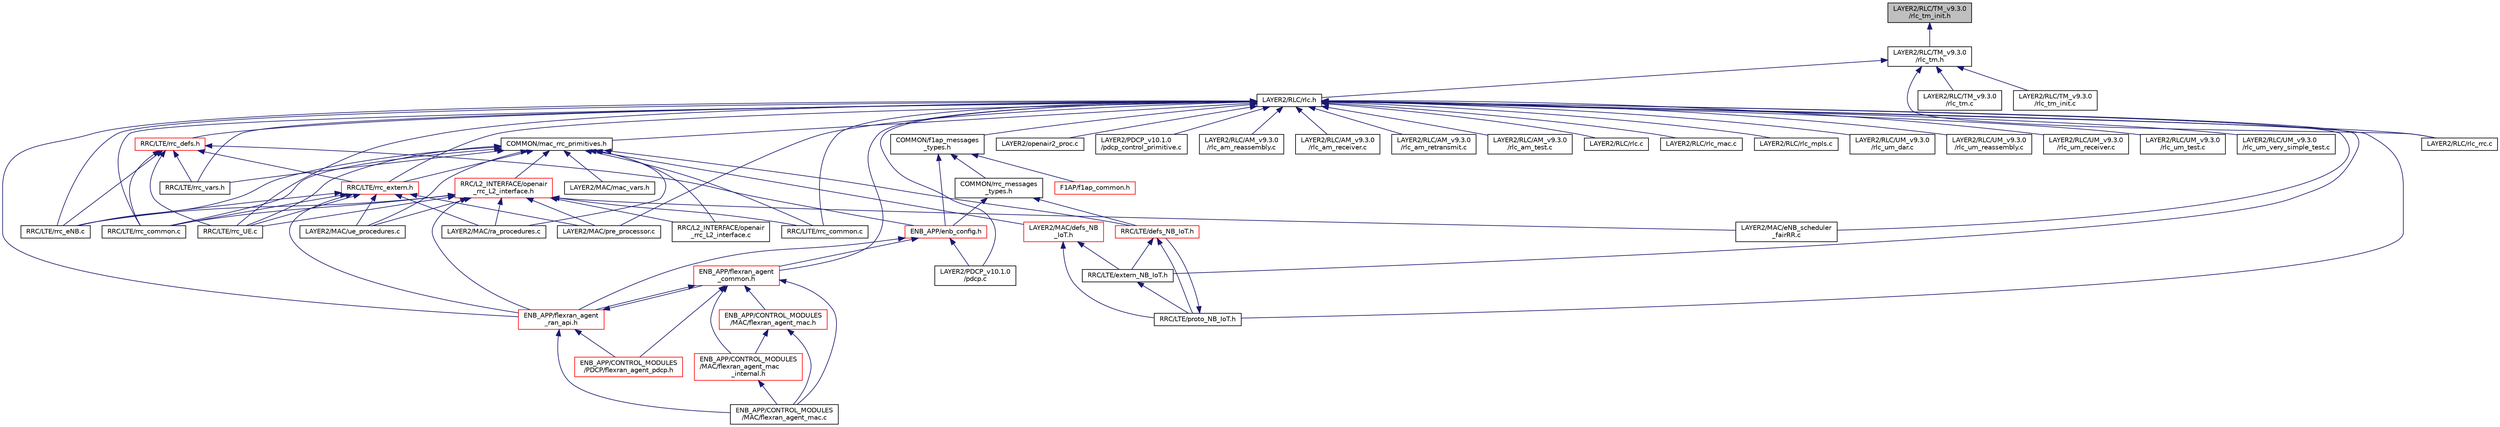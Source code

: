 digraph "LAYER2/RLC/TM_v9.3.0/rlc_tm_init.h"
{
 // LATEX_PDF_SIZE
  edge [fontname="Helvetica",fontsize="10",labelfontname="Helvetica",labelfontsize="10"];
  node [fontname="Helvetica",fontsize="10",shape=record];
  Node1 [label="LAYER2/RLC/TM_v9.3.0\l/rlc_tm_init.h",height=0.2,width=0.4,color="black", fillcolor="grey75", style="filled", fontcolor="black",tooltip="This file defines the prototypes of the functions dealing with the control primitives and initializat..."];
  Node1 -> Node2 [dir="back",color="midnightblue",fontsize="10",style="solid",fontname="Helvetica"];
  Node2 [label="LAYER2/RLC/TM_v9.3.0\l/rlc_tm.h",height=0.2,width=0.4,color="black", fillcolor="white", style="filled",URL="$rlc__tm_8h.html",tooltip="This file, and only this file must be included by code that interact with RLC TM layer."];
  Node2 -> Node3 [dir="back",color="midnightblue",fontsize="10",style="solid",fontname="Helvetica"];
  Node3 [label="LAYER2/RLC/rlc.h",height=0.2,width=0.4,color="black", fillcolor="white", style="filled",URL="$rlc_8h.html",tooltip="This file, and only this file must be included by external code that interact with RLC layer."];
  Node3 -> Node4 [dir="back",color="midnightblue",fontsize="10",style="solid",fontname="Helvetica"];
  Node4 [label="COMMON/f1ap_messages\l_types.h",height=0.2,width=0.4,color="black", fillcolor="white", style="filled",URL="$f1ap__messages__types_8h.html",tooltip=" "];
  Node4 -> Node5 [dir="back",color="midnightblue",fontsize="10",style="solid",fontname="Helvetica"];
  Node5 [label="COMMON/rrc_messages\l_types.h",height=0.2,width=0.4,color="black", fillcolor="white", style="filled",URL="$rrc__messages__types_8h.html",tooltip=" "];
  Node5 -> Node6 [dir="back",color="midnightblue",fontsize="10",style="solid",fontname="Helvetica"];
  Node6 [label="ENB_APP/enb_config.h",height=0.2,width=0.4,color="red", fillcolor="white", style="filled",URL="$enb__config_8h.html",tooltip=" "];
  Node6 -> Node11 [dir="back",color="midnightblue",fontsize="10",style="solid",fontname="Helvetica"];
  Node11 [label="ENB_APP/flexran_agent\l_common.h",height=0.2,width=0.4,color="red", fillcolor="white", style="filled",URL="$flexran__agent__common_8h.html",tooltip="common message primitves and utilities"];
  Node11 -> Node12 [dir="back",color="midnightblue",fontsize="10",style="solid",fontname="Helvetica"];
  Node12 [label="ENB_APP/CONTROL_MODULES\l/MAC/flexran_agent_mac.c",height=0.2,width=0.4,color="black", fillcolor="white", style="filled",URL="$flexran__agent__mac_8c.html",tooltip="FlexRAN agent message handler for MAC layer."];
  Node11 -> Node13 [dir="back",color="midnightblue",fontsize="10",style="solid",fontname="Helvetica"];
  Node13 [label="ENB_APP/CONTROL_MODULES\l/MAC/flexran_agent_mac.h",height=0.2,width=0.4,color="red", fillcolor="white", style="filled",URL="$flexran__agent__mac_8h.html",tooltip="FlexRAN agent message handler APIs for MAC layer."];
  Node13 -> Node12 [dir="back",color="midnightblue",fontsize="10",style="solid",fontname="Helvetica"];
  Node13 -> Node14 [dir="back",color="midnightblue",fontsize="10",style="solid",fontname="Helvetica"];
  Node14 [label="ENB_APP/CONTROL_MODULES\l/MAC/flexran_agent_mac\l_internal.h",height=0.2,width=0.4,color="red", fillcolor="white", style="filled",URL="$flexran__agent__mac__internal_8h.html",tooltip="Implementation specific definitions for the FlexRAN MAC agent."];
  Node14 -> Node12 [dir="back",color="midnightblue",fontsize="10",style="solid",fontname="Helvetica"];
  Node11 -> Node14 [dir="back",color="midnightblue",fontsize="10",style="solid",fontname="Helvetica"];
  Node11 -> Node26 [dir="back",color="midnightblue",fontsize="10",style="solid",fontname="Helvetica"];
  Node26 [label="ENB_APP/CONTROL_MODULES\l/PDCP/flexran_agent_pdcp.h",height=0.2,width=0.4,color="red", fillcolor="white", style="filled",URL="$flexran__agent__pdcp_8h.html",tooltip="FlexRAN agent Control Module PDCP header."];
  Node11 -> Node32 [dir="back",color="midnightblue",fontsize="10",style="solid",fontname="Helvetica"];
  Node32 [label="ENB_APP/flexran_agent\l_ran_api.h",height=0.2,width=0.4,color="red", fillcolor="white", style="filled",URL="$flexran__agent__ran__api_8h.html",tooltip="FlexRAN RAN API abstraction header."];
  Node32 -> Node12 [dir="back",color="midnightblue",fontsize="10",style="solid",fontname="Helvetica"];
  Node32 -> Node26 [dir="back",color="midnightblue",fontsize="10",style="solid",fontname="Helvetica"];
  Node32 -> Node11 [dir="back",color="midnightblue",fontsize="10",style="solid",fontname="Helvetica"];
  Node6 -> Node32 [dir="back",color="midnightblue",fontsize="10",style="solid",fontname="Helvetica"];
  Node6 -> Node39 [dir="back",color="midnightblue",fontsize="10",style="solid",fontname="Helvetica"];
  Node39 [label="LAYER2/PDCP_v10.1.0\l/pdcp.c",height=0.2,width=0.4,color="black", fillcolor="white", style="filled",URL="$pdcp_8c.html",tooltip="pdcp interface with RLC"];
  Node5 -> Node50 [dir="back",color="midnightblue",fontsize="10",style="solid",fontname="Helvetica"];
  Node50 [label="RRC/LTE/defs_NB_IoT.h",height=0.2,width=0.4,color="red", fillcolor="white", style="filled",URL="$RRC_2LTE_2defs__NB__IoT_8h.html",tooltip="NB-IoT RRC struct definitions and function prototypes."];
  Node50 -> Node53 [dir="back",color="midnightblue",fontsize="10",style="solid",fontname="Helvetica"];
  Node53 [label="RRC/LTE/extern_NB_IoT.h",height=0.2,width=0.4,color="black", fillcolor="white", style="filled",URL="$extern__NB__IoT_8h.html",tooltip=" "];
  Node53 -> Node54 [dir="back",color="midnightblue",fontsize="10",style="solid",fontname="Helvetica"];
  Node54 [label="RRC/LTE/proto_NB_IoT.h",height=0.2,width=0.4,color="black", fillcolor="white", style="filled",URL="$RRC_2LTE_2proto__NB__IoT_8h.html",tooltip="RRC functions prototypes for eNB and UE for NB-IoT."];
  Node54 -> Node50 [dir="back",color="midnightblue",fontsize="10",style="solid",fontname="Helvetica"];
  Node50 -> Node54 [dir="back",color="midnightblue",fontsize="10",style="solid",fontname="Helvetica"];
  Node4 -> Node6 [dir="back",color="midnightblue",fontsize="10",style="solid",fontname="Helvetica"];
  Node4 -> Node56 [dir="back",color="midnightblue",fontsize="10",style="solid",fontname="Helvetica"];
  Node56 [label="F1AP/f1ap_common.h",height=0.2,width=0.4,color="red", fillcolor="white", style="filled",URL="$f1ap__common_8h.html",tooltip="f1ap procedures for both CU and DU"];
  Node3 -> Node71 [dir="back",color="midnightblue",fontsize="10",style="solid",fontname="Helvetica"];
  Node71 [label="COMMON/mac_rrc_primitives.h",height=0.2,width=0.4,color="black", fillcolor="white", style="filled",URL="$mac__rrc__primitives_8h.html",tooltip=" "];
  Node71 -> Node72 [dir="back",color="midnightblue",fontsize="10",style="solid",fontname="Helvetica"];
  Node72 [label="LAYER2/MAC/defs_NB\l_IoT.h",height=0.2,width=0.4,color="red", fillcolor="white", style="filled",URL="$LAYER2_2MAC_2defs__NB__IoT_8h.html",tooltip=" "];
  Node72 -> Node53 [dir="back",color="midnightblue",fontsize="10",style="solid",fontname="Helvetica"];
  Node72 -> Node54 [dir="back",color="midnightblue",fontsize="10",style="solid",fontname="Helvetica"];
  Node71 -> Node73 [dir="back",color="midnightblue",fontsize="10",style="solid",fontname="Helvetica"];
  Node73 [label="LAYER2/MAC/mac_vars.h",height=0.2,width=0.4,color="black", fillcolor="white", style="filled",URL="$mac__vars_8h.html",tooltip=" "];
  Node71 -> Node74 [dir="back",color="midnightblue",fontsize="10",style="solid",fontname="Helvetica"];
  Node74 [label="LAYER2/MAC/ra_procedures.c",height=0.2,width=0.4,color="black", fillcolor="white", style="filled",URL="$ra__procedures_8c.html",tooltip="Routines for UE MAC-layer Random-access procedures (36.321) V8.6 2009-03."];
  Node71 -> Node75 [dir="back",color="midnightblue",fontsize="10",style="solid",fontname="Helvetica"];
  Node75 [label="LAYER2/MAC/ue_procedures.c",height=0.2,width=0.4,color="black", fillcolor="white", style="filled",URL="$ue__procedures_8c.html",tooltip=" "];
  Node71 -> Node76 [dir="back",color="midnightblue",fontsize="10",style="solid",fontname="Helvetica"];
  Node76 [label="RRC/L2_INTERFACE/openair\l_rrc_L2_interface.c",height=0.2,width=0.4,color="black", fillcolor="white", style="filled",URL="$openair__rrc__L2__interface_8c.html",tooltip=" "];
  Node71 -> Node77 [dir="back",color="midnightblue",fontsize="10",style="solid",fontname="Helvetica"];
  Node77 [label="RRC/L2_INTERFACE/openair\l_rrc_L2_interface.h",height=0.2,width=0.4,color="red", fillcolor="white", style="filled",URL="$openair__rrc__L2__interface_8h.html",tooltip=" "];
  Node77 -> Node32 [dir="back",color="midnightblue",fontsize="10",style="solid",fontname="Helvetica"];
  Node77 -> Node80 [dir="back",color="midnightblue",fontsize="10",style="solid",fontname="Helvetica"];
  Node80 [label="LAYER2/MAC/eNB_scheduler\l_fairRR.c",height=0.2,width=0.4,color="black", fillcolor="white", style="filled",URL="$eNB__scheduler__fairRR_8c.html",tooltip=" "];
  Node77 -> Node86 [dir="back",color="midnightblue",fontsize="10",style="solid",fontname="Helvetica"];
  Node86 [label="LAYER2/MAC/pre_processor.c",height=0.2,width=0.4,color="black", fillcolor="white", style="filled",URL="$pre__processor_8c.html",tooltip="eNB scheduler preprocessing fuction prior to scheduling"];
  Node77 -> Node74 [dir="back",color="midnightblue",fontsize="10",style="solid",fontname="Helvetica"];
  Node77 -> Node75 [dir="back",color="midnightblue",fontsize="10",style="solid",fontname="Helvetica"];
  Node77 -> Node76 [dir="back",color="midnightblue",fontsize="10",style="solid",fontname="Helvetica"];
  Node77 -> Node89 [dir="back",color="midnightblue",fontsize="10",style="solid",fontname="Helvetica"];
  Node89 [label="RRC/LITE/rrc_common.c",height=0.2,width=0.4,color="black", fillcolor="white", style="filled",URL="$LITE_2rrc__common_8c.html",tooltip="rrc common procedures for eNB and UE"];
  Node77 -> Node90 [dir="back",color="midnightblue",fontsize="10",style="solid",fontname="Helvetica"];
  Node90 [label="RRC/LTE/rrc_common.c",height=0.2,width=0.4,color="black", fillcolor="white", style="filled",URL="$LTE_2rrc__common_8c.html",tooltip="rrc common procedures for eNB and UE"];
  Node77 -> Node91 [dir="back",color="midnightblue",fontsize="10",style="solid",fontname="Helvetica"];
  Node91 [label="RRC/LTE/rrc_eNB.c",height=0.2,width=0.4,color="black", fillcolor="white", style="filled",URL="$rrc__eNB_8c.html",tooltip="rrc procedures for eNB"];
  Node77 -> Node92 [dir="back",color="midnightblue",fontsize="10",style="solid",fontname="Helvetica"];
  Node92 [label="RRC/LTE/rrc_UE.c",height=0.2,width=0.4,color="black", fillcolor="white", style="filled",URL="$rrc__UE_8c.html",tooltip="rrc procedures for UE / rrc procedures for FeMBMS UE"];
  Node71 -> Node89 [dir="back",color="midnightblue",fontsize="10",style="solid",fontname="Helvetica"];
  Node71 -> Node50 [dir="back",color="midnightblue",fontsize="10",style="solid",fontname="Helvetica"];
  Node71 -> Node90 [dir="back",color="midnightblue",fontsize="10",style="solid",fontname="Helvetica"];
  Node71 -> Node91 [dir="back",color="midnightblue",fontsize="10",style="solid",fontname="Helvetica"];
  Node71 -> Node93 [dir="back",color="midnightblue",fontsize="10",style="solid",fontname="Helvetica"];
  Node93 [label="RRC/LTE/rrc_extern.h",height=0.2,width=0.4,color="red", fillcolor="white", style="filled",URL="$rrc__extern_8h.html",tooltip=" "];
  Node93 -> Node32 [dir="back",color="midnightblue",fontsize="10",style="solid",fontname="Helvetica"];
  Node93 -> Node86 [dir="back",color="midnightblue",fontsize="10",style="solid",fontname="Helvetica"];
  Node93 -> Node74 [dir="back",color="midnightblue",fontsize="10",style="solid",fontname="Helvetica"];
  Node93 -> Node75 [dir="back",color="midnightblue",fontsize="10",style="solid",fontname="Helvetica"];
  Node93 -> Node90 [dir="back",color="midnightblue",fontsize="10",style="solid",fontname="Helvetica"];
  Node93 -> Node91 [dir="back",color="midnightblue",fontsize="10",style="solid",fontname="Helvetica"];
  Node93 -> Node92 [dir="back",color="midnightblue",fontsize="10",style="solid",fontname="Helvetica"];
  Node71 -> Node92 [dir="back",color="midnightblue",fontsize="10",style="solid",fontname="Helvetica"];
  Node71 -> Node97 [dir="back",color="midnightblue",fontsize="10",style="solid",fontname="Helvetica"];
  Node97 [label="RRC/LTE/rrc_vars.h",height=0.2,width=0.4,color="black", fillcolor="white", style="filled",URL="$rrc__vars_8h.html",tooltip="rrc variables"];
  Node3 -> Node11 [dir="back",color="midnightblue",fontsize="10",style="solid",fontname="Helvetica"];
  Node3 -> Node32 [dir="back",color="midnightblue",fontsize="10",style="solid",fontname="Helvetica"];
  Node3 -> Node80 [dir="back",color="midnightblue",fontsize="10",style="solid",fontname="Helvetica"];
  Node3 -> Node86 [dir="back",color="midnightblue",fontsize="10",style="solid",fontname="Helvetica"];
  Node3 -> Node98 [dir="back",color="midnightblue",fontsize="10",style="solid",fontname="Helvetica"];
  Node98 [label="LAYER2/openair2_proc.c",height=0.2,width=0.4,color="black", fillcolor="white", style="filled",URL="$openair2__proc_8c.html",tooltip=" "];
  Node3 -> Node39 [dir="back",color="midnightblue",fontsize="10",style="solid",fontname="Helvetica"];
  Node3 -> Node99 [dir="back",color="midnightblue",fontsize="10",style="solid",fontname="Helvetica"];
  Node99 [label="LAYER2/PDCP_v10.1.0\l/pdcp_control_primitive.c",height=0.2,width=0.4,color="black", fillcolor="white", style="filled",URL="$pdcp__control__primitive_8c.html",tooltip=" "];
  Node3 -> Node100 [dir="back",color="midnightblue",fontsize="10",style="solid",fontname="Helvetica"];
  Node100 [label="LAYER2/RLC/AM_v9.3.0\l/rlc_am_reassembly.c",height=0.2,width=0.4,color="black", fillcolor="white", style="filled",URL="$rlc__am__reassembly_8c.html",tooltip=" "];
  Node3 -> Node101 [dir="back",color="midnightblue",fontsize="10",style="solid",fontname="Helvetica"];
  Node101 [label="LAYER2/RLC/AM_v9.3.0\l/rlc_am_receiver.c",height=0.2,width=0.4,color="black", fillcolor="white", style="filled",URL="$rlc__am__receiver_8c.html",tooltip=" "];
  Node3 -> Node102 [dir="back",color="midnightblue",fontsize="10",style="solid",fontname="Helvetica"];
  Node102 [label="LAYER2/RLC/AM_v9.3.0\l/rlc_am_retransmit.c",height=0.2,width=0.4,color="black", fillcolor="white", style="filled",URL="$rlc__am__retransmit_8c.html",tooltip=" "];
  Node3 -> Node103 [dir="back",color="midnightblue",fontsize="10",style="solid",fontname="Helvetica"];
  Node103 [label="LAYER2/RLC/AM_v9.3.0\l/rlc_am_test.c",height=0.2,width=0.4,color="black", fillcolor="white", style="filled",URL="$rlc__am__test_8c.html",tooltip=" "];
  Node3 -> Node104 [dir="back",color="midnightblue",fontsize="10",style="solid",fontname="Helvetica"];
  Node104 [label="LAYER2/RLC/rlc.c",height=0.2,width=0.4,color="black", fillcolor="white", style="filled",URL="$rlc_8c.html",tooltip=" "];
  Node3 -> Node105 [dir="back",color="midnightblue",fontsize="10",style="solid",fontname="Helvetica"];
  Node105 [label="LAYER2/RLC/rlc_mac.c",height=0.2,width=0.4,color="black", fillcolor="white", style="filled",URL="$rlc__mac_8c.html",tooltip=" "];
  Node3 -> Node106 [dir="back",color="midnightblue",fontsize="10",style="solid",fontname="Helvetica"];
  Node106 [label="LAYER2/RLC/rlc_mpls.c",height=0.2,width=0.4,color="black", fillcolor="white", style="filled",URL="$rlc__mpls_8c.html",tooltip=" "];
  Node3 -> Node107 [dir="back",color="midnightblue",fontsize="10",style="solid",fontname="Helvetica"];
  Node107 [label="LAYER2/RLC/rlc_rrc.c",height=0.2,width=0.4,color="black", fillcolor="white", style="filled",URL="$rlc__rrc_8c.html",tooltip=" "];
  Node3 -> Node108 [dir="back",color="midnightblue",fontsize="10",style="solid",fontname="Helvetica"];
  Node108 [label="LAYER2/RLC/UM_v9.3.0\l/rlc_um_dar.c",height=0.2,width=0.4,color="black", fillcolor="white", style="filled",URL="$rlc__um__dar_8c.html",tooltip=" "];
  Node3 -> Node109 [dir="back",color="midnightblue",fontsize="10",style="solid",fontname="Helvetica"];
  Node109 [label="LAYER2/RLC/UM_v9.3.0\l/rlc_um_reassembly.c",height=0.2,width=0.4,color="black", fillcolor="white", style="filled",URL="$rlc__um__reassembly_8c.html",tooltip=" "];
  Node3 -> Node110 [dir="back",color="midnightblue",fontsize="10",style="solid",fontname="Helvetica"];
  Node110 [label="LAYER2/RLC/UM_v9.3.0\l/rlc_um_receiver.c",height=0.2,width=0.4,color="black", fillcolor="white", style="filled",URL="$rlc__um__receiver_8c.html",tooltip=" "];
  Node3 -> Node111 [dir="back",color="midnightblue",fontsize="10",style="solid",fontname="Helvetica"];
  Node111 [label="LAYER2/RLC/UM_v9.3.0\l/rlc_um_test.c",height=0.2,width=0.4,color="black", fillcolor="white", style="filled",URL="$rlc__um__test_8c.html",tooltip=" "];
  Node3 -> Node112 [dir="back",color="midnightblue",fontsize="10",style="solid",fontname="Helvetica"];
  Node112 [label="LAYER2/RLC/UM_v9.3.0\l/rlc_um_very_simple_test.c",height=0.2,width=0.4,color="black", fillcolor="white", style="filled",URL="$rlc__um__very__simple__test_8c.html",tooltip=" "];
  Node3 -> Node89 [dir="back",color="midnightblue",fontsize="10",style="solid",fontname="Helvetica"];
  Node3 -> Node53 [dir="back",color="midnightblue",fontsize="10",style="solid",fontname="Helvetica"];
  Node3 -> Node54 [dir="back",color="midnightblue",fontsize="10",style="solid",fontname="Helvetica"];
  Node3 -> Node90 [dir="back",color="midnightblue",fontsize="10",style="solid",fontname="Helvetica"];
  Node3 -> Node113 [dir="back",color="midnightblue",fontsize="10",style="solid",fontname="Helvetica"];
  Node113 [label="RRC/LTE/rrc_defs.h",height=0.2,width=0.4,color="red", fillcolor="white", style="filled",URL="$rrc__defs_8h.html",tooltip=" "];
  Node113 -> Node6 [dir="back",color="midnightblue",fontsize="10",style="solid",fontname="Helvetica"];
  Node113 -> Node90 [dir="back",color="midnightblue",fontsize="10",style="solid",fontname="Helvetica"];
  Node113 -> Node91 [dir="back",color="midnightblue",fontsize="10",style="solid",fontname="Helvetica"];
  Node113 -> Node93 [dir="back",color="midnightblue",fontsize="10",style="solid",fontname="Helvetica"];
  Node113 -> Node92 [dir="back",color="midnightblue",fontsize="10",style="solid",fontname="Helvetica"];
  Node113 -> Node97 [dir="back",color="midnightblue",fontsize="10",style="solid",fontname="Helvetica"];
  Node3 -> Node91 [dir="back",color="midnightblue",fontsize="10",style="solid",fontname="Helvetica"];
  Node3 -> Node93 [dir="back",color="midnightblue",fontsize="10",style="solid",fontname="Helvetica"];
  Node3 -> Node92 [dir="back",color="midnightblue",fontsize="10",style="solid",fontname="Helvetica"];
  Node3 -> Node97 [dir="back",color="midnightblue",fontsize="10",style="solid",fontname="Helvetica"];
  Node2 -> Node107 [dir="back",color="midnightblue",fontsize="10",style="solid",fontname="Helvetica"];
  Node2 -> Node131 [dir="back",color="midnightblue",fontsize="10",style="solid",fontname="Helvetica"];
  Node131 [label="LAYER2/RLC/TM_v9.3.0\l/rlc_tm.c",height=0.2,width=0.4,color="black", fillcolor="white", style="filled",URL="$rlc__tm_8c.html",tooltip=" "];
  Node2 -> Node132 [dir="back",color="midnightblue",fontsize="10",style="solid",fontname="Helvetica"];
  Node132 [label="LAYER2/RLC/TM_v9.3.0\l/rlc_tm_init.c",height=0.2,width=0.4,color="black", fillcolor="white", style="filled",URL="$rlc__tm__init_8c.html",tooltip=" "];
}
